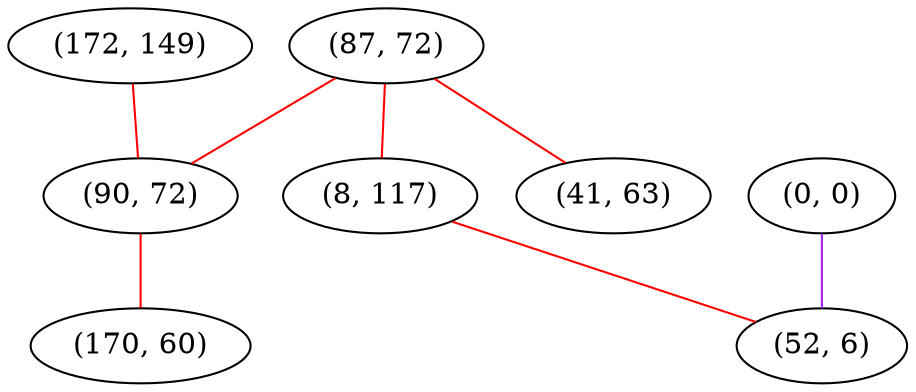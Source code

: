 graph "" {
"(172, 149)";
"(0, 0)";
"(87, 72)";
"(8, 117)";
"(90, 72)";
"(52, 6)";
"(41, 63)";
"(170, 60)";
"(172, 149)" -- "(90, 72)"  [color=red, key=0, weight=1];
"(0, 0)" -- "(52, 6)"  [color=purple, key=0, weight=4];
"(87, 72)" -- "(90, 72)"  [color=red, key=0, weight=1];
"(87, 72)" -- "(8, 117)"  [color=red, key=0, weight=1];
"(87, 72)" -- "(41, 63)"  [color=red, key=0, weight=1];
"(8, 117)" -- "(52, 6)"  [color=red, key=0, weight=1];
"(90, 72)" -- "(170, 60)"  [color=red, key=0, weight=1];
}
